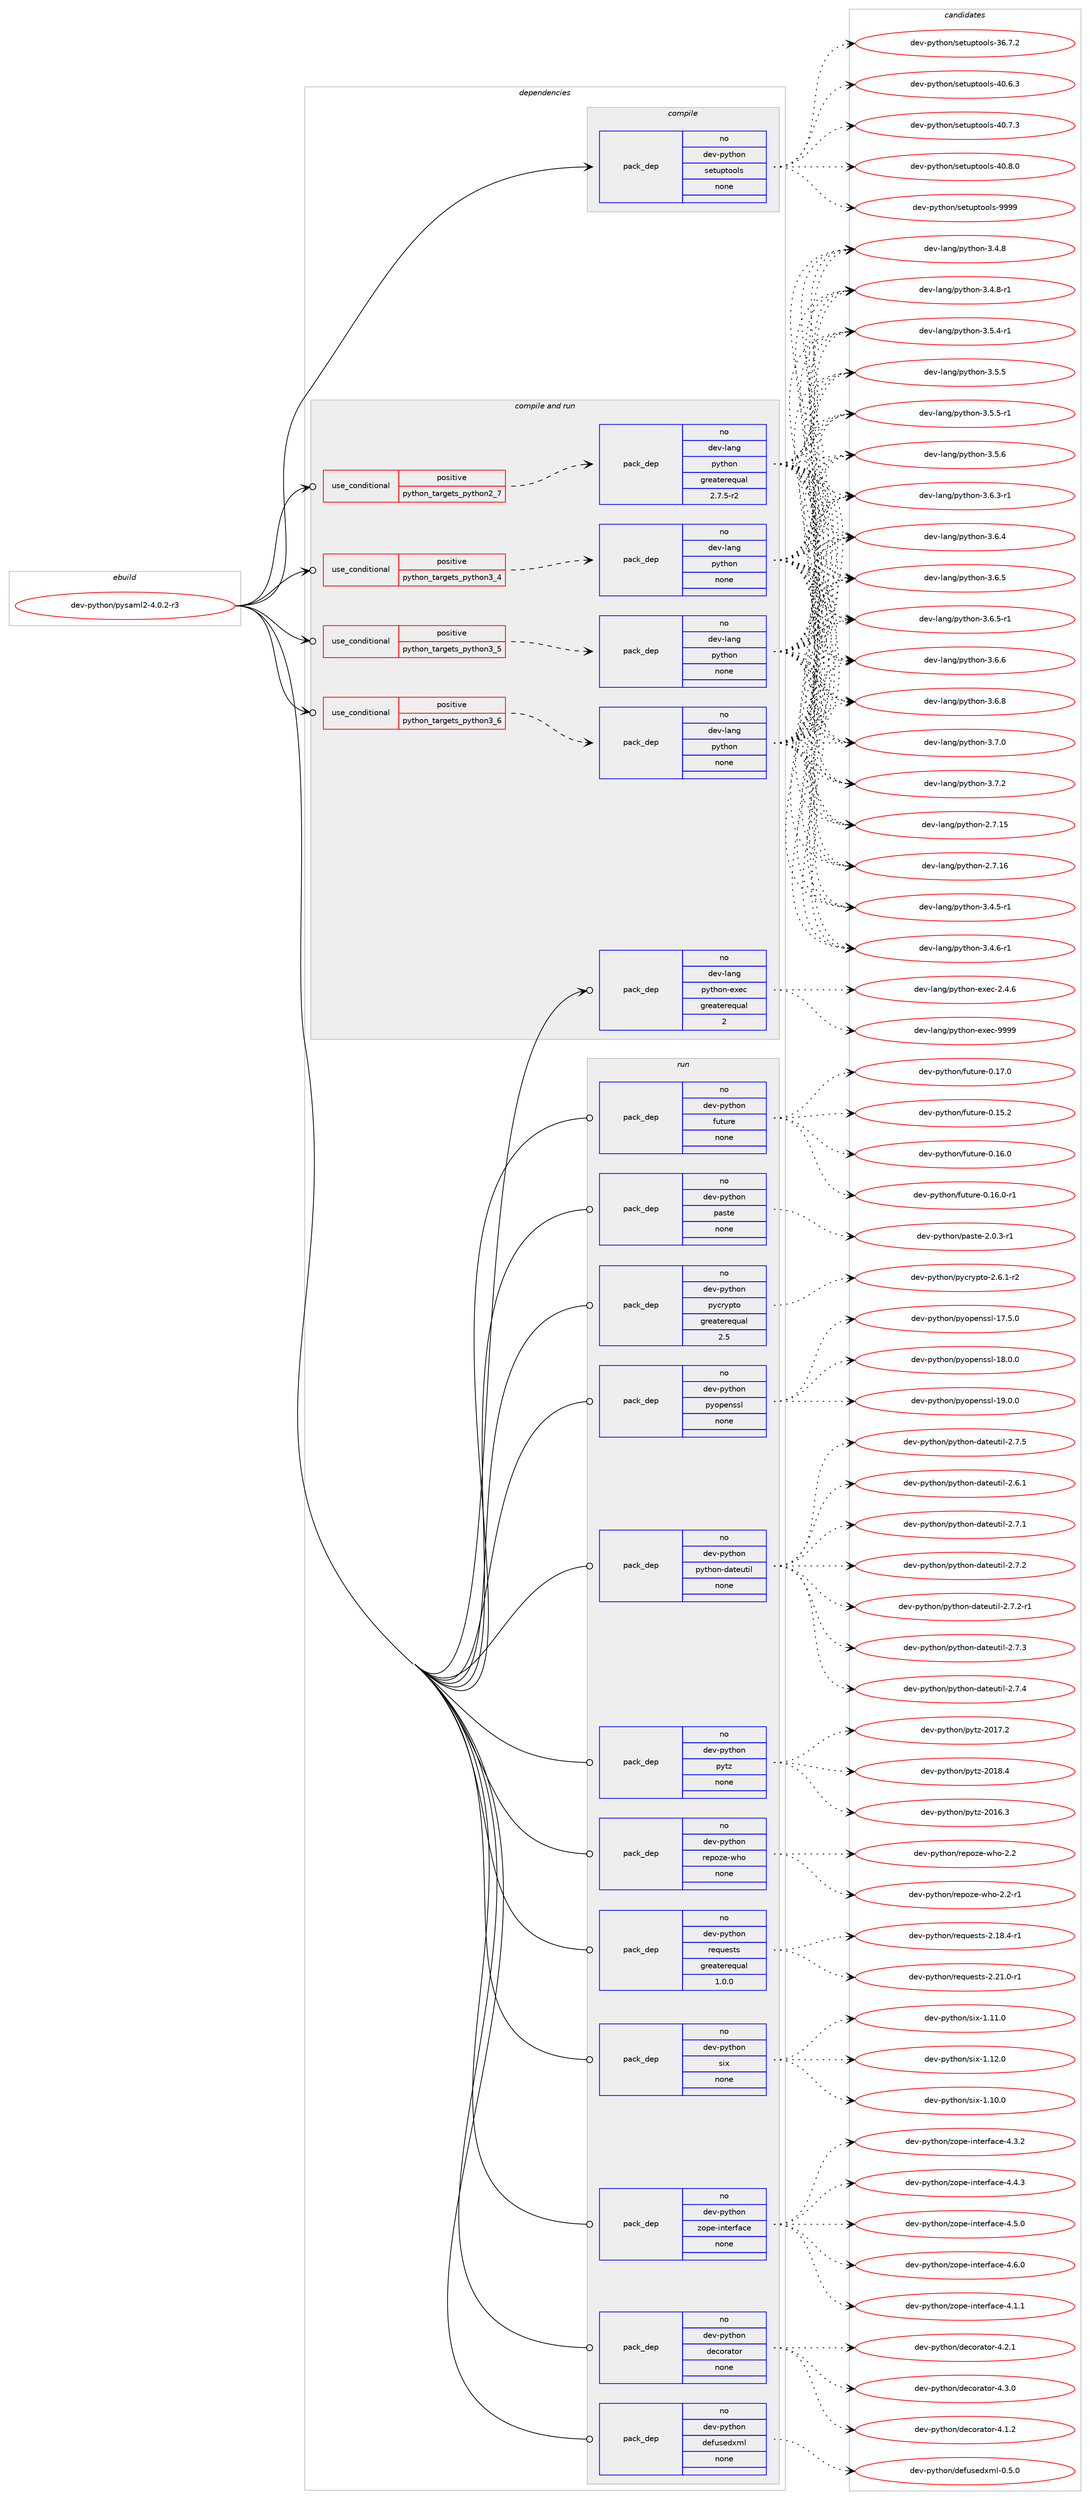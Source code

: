digraph prolog {

# *************
# Graph options
# *************

newrank=true;
concentrate=true;
compound=true;
graph [rankdir=LR,fontname=Helvetica,fontsize=10,ranksep=1.5];#, ranksep=2.5, nodesep=0.2];
edge  [arrowhead=vee];
node  [fontname=Helvetica,fontsize=10];

# **********
# The ebuild
# **********

subgraph cluster_leftcol {
color=gray;
rank=same;
label=<<i>ebuild</i>>;
id [label="dev-python/pysaml2-4.0.2-r3", color=red, width=4, href="../dev-python/pysaml2-4.0.2-r3.svg"];
}

# ****************
# The dependencies
# ****************

subgraph cluster_midcol {
color=gray;
label=<<i>dependencies</i>>;
subgraph cluster_compile {
fillcolor="#eeeeee";
style=filled;
label=<<i>compile</i>>;
subgraph pack1027052 {
dependency1432126 [label=<<TABLE BORDER="0" CELLBORDER="1" CELLSPACING="0" CELLPADDING="4" WIDTH="220"><TR><TD ROWSPAN="6" CELLPADDING="30">pack_dep</TD></TR><TR><TD WIDTH="110">no</TD></TR><TR><TD>dev-python</TD></TR><TR><TD>setuptools</TD></TR><TR><TD>none</TD></TR><TR><TD></TD></TR></TABLE>>, shape=none, color=blue];
}
id:e -> dependency1432126:w [weight=20,style="solid",arrowhead="vee"];
}
subgraph cluster_compileandrun {
fillcolor="#eeeeee";
style=filled;
label=<<i>compile and run</i>>;
subgraph cond381734 {
dependency1432127 [label=<<TABLE BORDER="0" CELLBORDER="1" CELLSPACING="0" CELLPADDING="4"><TR><TD ROWSPAN="3" CELLPADDING="10">use_conditional</TD></TR><TR><TD>positive</TD></TR><TR><TD>python_targets_python2_7</TD></TR></TABLE>>, shape=none, color=red];
subgraph pack1027053 {
dependency1432128 [label=<<TABLE BORDER="0" CELLBORDER="1" CELLSPACING="0" CELLPADDING="4" WIDTH="220"><TR><TD ROWSPAN="6" CELLPADDING="30">pack_dep</TD></TR><TR><TD WIDTH="110">no</TD></TR><TR><TD>dev-lang</TD></TR><TR><TD>python</TD></TR><TR><TD>greaterequal</TD></TR><TR><TD>2.7.5-r2</TD></TR></TABLE>>, shape=none, color=blue];
}
dependency1432127:e -> dependency1432128:w [weight=20,style="dashed",arrowhead="vee"];
}
id:e -> dependency1432127:w [weight=20,style="solid",arrowhead="odotvee"];
subgraph cond381735 {
dependency1432129 [label=<<TABLE BORDER="0" CELLBORDER="1" CELLSPACING="0" CELLPADDING="4"><TR><TD ROWSPAN="3" CELLPADDING="10">use_conditional</TD></TR><TR><TD>positive</TD></TR><TR><TD>python_targets_python3_4</TD></TR></TABLE>>, shape=none, color=red];
subgraph pack1027054 {
dependency1432130 [label=<<TABLE BORDER="0" CELLBORDER="1" CELLSPACING="0" CELLPADDING="4" WIDTH="220"><TR><TD ROWSPAN="6" CELLPADDING="30">pack_dep</TD></TR><TR><TD WIDTH="110">no</TD></TR><TR><TD>dev-lang</TD></TR><TR><TD>python</TD></TR><TR><TD>none</TD></TR><TR><TD></TD></TR></TABLE>>, shape=none, color=blue];
}
dependency1432129:e -> dependency1432130:w [weight=20,style="dashed",arrowhead="vee"];
}
id:e -> dependency1432129:w [weight=20,style="solid",arrowhead="odotvee"];
subgraph cond381736 {
dependency1432131 [label=<<TABLE BORDER="0" CELLBORDER="1" CELLSPACING="0" CELLPADDING="4"><TR><TD ROWSPAN="3" CELLPADDING="10">use_conditional</TD></TR><TR><TD>positive</TD></TR><TR><TD>python_targets_python3_5</TD></TR></TABLE>>, shape=none, color=red];
subgraph pack1027055 {
dependency1432132 [label=<<TABLE BORDER="0" CELLBORDER="1" CELLSPACING="0" CELLPADDING="4" WIDTH="220"><TR><TD ROWSPAN="6" CELLPADDING="30">pack_dep</TD></TR><TR><TD WIDTH="110">no</TD></TR><TR><TD>dev-lang</TD></TR><TR><TD>python</TD></TR><TR><TD>none</TD></TR><TR><TD></TD></TR></TABLE>>, shape=none, color=blue];
}
dependency1432131:e -> dependency1432132:w [weight=20,style="dashed",arrowhead="vee"];
}
id:e -> dependency1432131:w [weight=20,style="solid",arrowhead="odotvee"];
subgraph cond381737 {
dependency1432133 [label=<<TABLE BORDER="0" CELLBORDER="1" CELLSPACING="0" CELLPADDING="4"><TR><TD ROWSPAN="3" CELLPADDING="10">use_conditional</TD></TR><TR><TD>positive</TD></TR><TR><TD>python_targets_python3_6</TD></TR></TABLE>>, shape=none, color=red];
subgraph pack1027056 {
dependency1432134 [label=<<TABLE BORDER="0" CELLBORDER="1" CELLSPACING="0" CELLPADDING="4" WIDTH="220"><TR><TD ROWSPAN="6" CELLPADDING="30">pack_dep</TD></TR><TR><TD WIDTH="110">no</TD></TR><TR><TD>dev-lang</TD></TR><TR><TD>python</TD></TR><TR><TD>none</TD></TR><TR><TD></TD></TR></TABLE>>, shape=none, color=blue];
}
dependency1432133:e -> dependency1432134:w [weight=20,style="dashed",arrowhead="vee"];
}
id:e -> dependency1432133:w [weight=20,style="solid",arrowhead="odotvee"];
subgraph pack1027057 {
dependency1432135 [label=<<TABLE BORDER="0" CELLBORDER="1" CELLSPACING="0" CELLPADDING="4" WIDTH="220"><TR><TD ROWSPAN="6" CELLPADDING="30">pack_dep</TD></TR><TR><TD WIDTH="110">no</TD></TR><TR><TD>dev-lang</TD></TR><TR><TD>python-exec</TD></TR><TR><TD>greaterequal</TD></TR><TR><TD>2</TD></TR></TABLE>>, shape=none, color=blue];
}
id:e -> dependency1432135:w [weight=20,style="solid",arrowhead="odotvee"];
}
subgraph cluster_run {
fillcolor="#eeeeee";
style=filled;
label=<<i>run</i>>;
subgraph pack1027058 {
dependency1432136 [label=<<TABLE BORDER="0" CELLBORDER="1" CELLSPACING="0" CELLPADDING="4" WIDTH="220"><TR><TD ROWSPAN="6" CELLPADDING="30">pack_dep</TD></TR><TR><TD WIDTH="110">no</TD></TR><TR><TD>dev-python</TD></TR><TR><TD>decorator</TD></TR><TR><TD>none</TD></TR><TR><TD></TD></TR></TABLE>>, shape=none, color=blue];
}
id:e -> dependency1432136:w [weight=20,style="solid",arrowhead="odot"];
subgraph pack1027059 {
dependency1432137 [label=<<TABLE BORDER="0" CELLBORDER="1" CELLSPACING="0" CELLPADDING="4" WIDTH="220"><TR><TD ROWSPAN="6" CELLPADDING="30">pack_dep</TD></TR><TR><TD WIDTH="110">no</TD></TR><TR><TD>dev-python</TD></TR><TR><TD>defusedxml</TD></TR><TR><TD>none</TD></TR><TR><TD></TD></TR></TABLE>>, shape=none, color=blue];
}
id:e -> dependency1432137:w [weight=20,style="solid",arrowhead="odot"];
subgraph pack1027060 {
dependency1432138 [label=<<TABLE BORDER="0" CELLBORDER="1" CELLSPACING="0" CELLPADDING="4" WIDTH="220"><TR><TD ROWSPAN="6" CELLPADDING="30">pack_dep</TD></TR><TR><TD WIDTH="110">no</TD></TR><TR><TD>dev-python</TD></TR><TR><TD>future</TD></TR><TR><TD>none</TD></TR><TR><TD></TD></TR></TABLE>>, shape=none, color=blue];
}
id:e -> dependency1432138:w [weight=20,style="solid",arrowhead="odot"];
subgraph pack1027061 {
dependency1432139 [label=<<TABLE BORDER="0" CELLBORDER="1" CELLSPACING="0" CELLPADDING="4" WIDTH="220"><TR><TD ROWSPAN="6" CELLPADDING="30">pack_dep</TD></TR><TR><TD WIDTH="110">no</TD></TR><TR><TD>dev-python</TD></TR><TR><TD>paste</TD></TR><TR><TD>none</TD></TR><TR><TD></TD></TR></TABLE>>, shape=none, color=blue];
}
id:e -> dependency1432139:w [weight=20,style="solid",arrowhead="odot"];
subgraph pack1027062 {
dependency1432140 [label=<<TABLE BORDER="0" CELLBORDER="1" CELLSPACING="0" CELLPADDING="4" WIDTH="220"><TR><TD ROWSPAN="6" CELLPADDING="30">pack_dep</TD></TR><TR><TD WIDTH="110">no</TD></TR><TR><TD>dev-python</TD></TR><TR><TD>pycrypto</TD></TR><TR><TD>greaterequal</TD></TR><TR><TD>2.5</TD></TR></TABLE>>, shape=none, color=blue];
}
id:e -> dependency1432140:w [weight=20,style="solid",arrowhead="odot"];
subgraph pack1027063 {
dependency1432141 [label=<<TABLE BORDER="0" CELLBORDER="1" CELLSPACING="0" CELLPADDING="4" WIDTH="220"><TR><TD ROWSPAN="6" CELLPADDING="30">pack_dep</TD></TR><TR><TD WIDTH="110">no</TD></TR><TR><TD>dev-python</TD></TR><TR><TD>pyopenssl</TD></TR><TR><TD>none</TD></TR><TR><TD></TD></TR></TABLE>>, shape=none, color=blue];
}
id:e -> dependency1432141:w [weight=20,style="solid",arrowhead="odot"];
subgraph pack1027064 {
dependency1432142 [label=<<TABLE BORDER="0" CELLBORDER="1" CELLSPACING="0" CELLPADDING="4" WIDTH="220"><TR><TD ROWSPAN="6" CELLPADDING="30">pack_dep</TD></TR><TR><TD WIDTH="110">no</TD></TR><TR><TD>dev-python</TD></TR><TR><TD>python-dateutil</TD></TR><TR><TD>none</TD></TR><TR><TD></TD></TR></TABLE>>, shape=none, color=blue];
}
id:e -> dependency1432142:w [weight=20,style="solid",arrowhead="odot"];
subgraph pack1027065 {
dependency1432143 [label=<<TABLE BORDER="0" CELLBORDER="1" CELLSPACING="0" CELLPADDING="4" WIDTH="220"><TR><TD ROWSPAN="6" CELLPADDING="30">pack_dep</TD></TR><TR><TD WIDTH="110">no</TD></TR><TR><TD>dev-python</TD></TR><TR><TD>pytz</TD></TR><TR><TD>none</TD></TR><TR><TD></TD></TR></TABLE>>, shape=none, color=blue];
}
id:e -> dependency1432143:w [weight=20,style="solid",arrowhead="odot"];
subgraph pack1027066 {
dependency1432144 [label=<<TABLE BORDER="0" CELLBORDER="1" CELLSPACING="0" CELLPADDING="4" WIDTH="220"><TR><TD ROWSPAN="6" CELLPADDING="30">pack_dep</TD></TR><TR><TD WIDTH="110">no</TD></TR><TR><TD>dev-python</TD></TR><TR><TD>repoze-who</TD></TR><TR><TD>none</TD></TR><TR><TD></TD></TR></TABLE>>, shape=none, color=blue];
}
id:e -> dependency1432144:w [weight=20,style="solid",arrowhead="odot"];
subgraph pack1027067 {
dependency1432145 [label=<<TABLE BORDER="0" CELLBORDER="1" CELLSPACING="0" CELLPADDING="4" WIDTH="220"><TR><TD ROWSPAN="6" CELLPADDING="30">pack_dep</TD></TR><TR><TD WIDTH="110">no</TD></TR><TR><TD>dev-python</TD></TR><TR><TD>requests</TD></TR><TR><TD>greaterequal</TD></TR><TR><TD>1.0.0</TD></TR></TABLE>>, shape=none, color=blue];
}
id:e -> dependency1432145:w [weight=20,style="solid",arrowhead="odot"];
subgraph pack1027068 {
dependency1432146 [label=<<TABLE BORDER="0" CELLBORDER="1" CELLSPACING="0" CELLPADDING="4" WIDTH="220"><TR><TD ROWSPAN="6" CELLPADDING="30">pack_dep</TD></TR><TR><TD WIDTH="110">no</TD></TR><TR><TD>dev-python</TD></TR><TR><TD>six</TD></TR><TR><TD>none</TD></TR><TR><TD></TD></TR></TABLE>>, shape=none, color=blue];
}
id:e -> dependency1432146:w [weight=20,style="solid",arrowhead="odot"];
subgraph pack1027069 {
dependency1432147 [label=<<TABLE BORDER="0" CELLBORDER="1" CELLSPACING="0" CELLPADDING="4" WIDTH="220"><TR><TD ROWSPAN="6" CELLPADDING="30">pack_dep</TD></TR><TR><TD WIDTH="110">no</TD></TR><TR><TD>dev-python</TD></TR><TR><TD>zope-interface</TD></TR><TR><TD>none</TD></TR><TR><TD></TD></TR></TABLE>>, shape=none, color=blue];
}
id:e -> dependency1432147:w [weight=20,style="solid",arrowhead="odot"];
}
}

# **************
# The candidates
# **************

subgraph cluster_choices {
rank=same;
color=gray;
label=<<i>candidates</i>>;

subgraph choice1027052 {
color=black;
nodesep=1;
choice100101118451121211161041111104711510111611711211611111110811545515446554650 [label="dev-python/setuptools-36.7.2", color=red, width=4,href="../dev-python/setuptools-36.7.2.svg"];
choice100101118451121211161041111104711510111611711211611111110811545524846544651 [label="dev-python/setuptools-40.6.3", color=red, width=4,href="../dev-python/setuptools-40.6.3.svg"];
choice100101118451121211161041111104711510111611711211611111110811545524846554651 [label="dev-python/setuptools-40.7.3", color=red, width=4,href="../dev-python/setuptools-40.7.3.svg"];
choice100101118451121211161041111104711510111611711211611111110811545524846564648 [label="dev-python/setuptools-40.8.0", color=red, width=4,href="../dev-python/setuptools-40.8.0.svg"];
choice10010111845112121116104111110471151011161171121161111111081154557575757 [label="dev-python/setuptools-9999", color=red, width=4,href="../dev-python/setuptools-9999.svg"];
dependency1432126:e -> choice100101118451121211161041111104711510111611711211611111110811545515446554650:w [style=dotted,weight="100"];
dependency1432126:e -> choice100101118451121211161041111104711510111611711211611111110811545524846544651:w [style=dotted,weight="100"];
dependency1432126:e -> choice100101118451121211161041111104711510111611711211611111110811545524846554651:w [style=dotted,weight="100"];
dependency1432126:e -> choice100101118451121211161041111104711510111611711211611111110811545524846564648:w [style=dotted,weight="100"];
dependency1432126:e -> choice10010111845112121116104111110471151011161171121161111111081154557575757:w [style=dotted,weight="100"];
}
subgraph choice1027053 {
color=black;
nodesep=1;
choice10010111845108971101034711212111610411111045504655464953 [label="dev-lang/python-2.7.15", color=red, width=4,href="../dev-lang/python-2.7.15.svg"];
choice10010111845108971101034711212111610411111045504655464954 [label="dev-lang/python-2.7.16", color=red, width=4,href="../dev-lang/python-2.7.16.svg"];
choice1001011184510897110103471121211161041111104551465246534511449 [label="dev-lang/python-3.4.5-r1", color=red, width=4,href="../dev-lang/python-3.4.5-r1.svg"];
choice1001011184510897110103471121211161041111104551465246544511449 [label="dev-lang/python-3.4.6-r1", color=red, width=4,href="../dev-lang/python-3.4.6-r1.svg"];
choice100101118451089711010347112121116104111110455146524656 [label="dev-lang/python-3.4.8", color=red, width=4,href="../dev-lang/python-3.4.8.svg"];
choice1001011184510897110103471121211161041111104551465246564511449 [label="dev-lang/python-3.4.8-r1", color=red, width=4,href="../dev-lang/python-3.4.8-r1.svg"];
choice1001011184510897110103471121211161041111104551465346524511449 [label="dev-lang/python-3.5.4-r1", color=red, width=4,href="../dev-lang/python-3.5.4-r1.svg"];
choice100101118451089711010347112121116104111110455146534653 [label="dev-lang/python-3.5.5", color=red, width=4,href="../dev-lang/python-3.5.5.svg"];
choice1001011184510897110103471121211161041111104551465346534511449 [label="dev-lang/python-3.5.5-r1", color=red, width=4,href="../dev-lang/python-3.5.5-r1.svg"];
choice100101118451089711010347112121116104111110455146534654 [label="dev-lang/python-3.5.6", color=red, width=4,href="../dev-lang/python-3.5.6.svg"];
choice1001011184510897110103471121211161041111104551465446514511449 [label="dev-lang/python-3.6.3-r1", color=red, width=4,href="../dev-lang/python-3.6.3-r1.svg"];
choice100101118451089711010347112121116104111110455146544652 [label="dev-lang/python-3.6.4", color=red, width=4,href="../dev-lang/python-3.6.4.svg"];
choice100101118451089711010347112121116104111110455146544653 [label="dev-lang/python-3.6.5", color=red, width=4,href="../dev-lang/python-3.6.5.svg"];
choice1001011184510897110103471121211161041111104551465446534511449 [label="dev-lang/python-3.6.5-r1", color=red, width=4,href="../dev-lang/python-3.6.5-r1.svg"];
choice100101118451089711010347112121116104111110455146544654 [label="dev-lang/python-3.6.6", color=red, width=4,href="../dev-lang/python-3.6.6.svg"];
choice100101118451089711010347112121116104111110455146544656 [label="dev-lang/python-3.6.8", color=red, width=4,href="../dev-lang/python-3.6.8.svg"];
choice100101118451089711010347112121116104111110455146554648 [label="dev-lang/python-3.7.0", color=red, width=4,href="../dev-lang/python-3.7.0.svg"];
choice100101118451089711010347112121116104111110455146554650 [label="dev-lang/python-3.7.2", color=red, width=4,href="../dev-lang/python-3.7.2.svg"];
dependency1432128:e -> choice10010111845108971101034711212111610411111045504655464953:w [style=dotted,weight="100"];
dependency1432128:e -> choice10010111845108971101034711212111610411111045504655464954:w [style=dotted,weight="100"];
dependency1432128:e -> choice1001011184510897110103471121211161041111104551465246534511449:w [style=dotted,weight="100"];
dependency1432128:e -> choice1001011184510897110103471121211161041111104551465246544511449:w [style=dotted,weight="100"];
dependency1432128:e -> choice100101118451089711010347112121116104111110455146524656:w [style=dotted,weight="100"];
dependency1432128:e -> choice1001011184510897110103471121211161041111104551465246564511449:w [style=dotted,weight="100"];
dependency1432128:e -> choice1001011184510897110103471121211161041111104551465346524511449:w [style=dotted,weight="100"];
dependency1432128:e -> choice100101118451089711010347112121116104111110455146534653:w [style=dotted,weight="100"];
dependency1432128:e -> choice1001011184510897110103471121211161041111104551465346534511449:w [style=dotted,weight="100"];
dependency1432128:e -> choice100101118451089711010347112121116104111110455146534654:w [style=dotted,weight="100"];
dependency1432128:e -> choice1001011184510897110103471121211161041111104551465446514511449:w [style=dotted,weight="100"];
dependency1432128:e -> choice100101118451089711010347112121116104111110455146544652:w [style=dotted,weight="100"];
dependency1432128:e -> choice100101118451089711010347112121116104111110455146544653:w [style=dotted,weight="100"];
dependency1432128:e -> choice1001011184510897110103471121211161041111104551465446534511449:w [style=dotted,weight="100"];
dependency1432128:e -> choice100101118451089711010347112121116104111110455146544654:w [style=dotted,weight="100"];
dependency1432128:e -> choice100101118451089711010347112121116104111110455146544656:w [style=dotted,weight="100"];
dependency1432128:e -> choice100101118451089711010347112121116104111110455146554648:w [style=dotted,weight="100"];
dependency1432128:e -> choice100101118451089711010347112121116104111110455146554650:w [style=dotted,weight="100"];
}
subgraph choice1027054 {
color=black;
nodesep=1;
choice10010111845108971101034711212111610411111045504655464953 [label="dev-lang/python-2.7.15", color=red, width=4,href="../dev-lang/python-2.7.15.svg"];
choice10010111845108971101034711212111610411111045504655464954 [label="dev-lang/python-2.7.16", color=red, width=4,href="../dev-lang/python-2.7.16.svg"];
choice1001011184510897110103471121211161041111104551465246534511449 [label="dev-lang/python-3.4.5-r1", color=red, width=4,href="../dev-lang/python-3.4.5-r1.svg"];
choice1001011184510897110103471121211161041111104551465246544511449 [label="dev-lang/python-3.4.6-r1", color=red, width=4,href="../dev-lang/python-3.4.6-r1.svg"];
choice100101118451089711010347112121116104111110455146524656 [label="dev-lang/python-3.4.8", color=red, width=4,href="../dev-lang/python-3.4.8.svg"];
choice1001011184510897110103471121211161041111104551465246564511449 [label="dev-lang/python-3.4.8-r1", color=red, width=4,href="../dev-lang/python-3.4.8-r1.svg"];
choice1001011184510897110103471121211161041111104551465346524511449 [label="dev-lang/python-3.5.4-r1", color=red, width=4,href="../dev-lang/python-3.5.4-r1.svg"];
choice100101118451089711010347112121116104111110455146534653 [label="dev-lang/python-3.5.5", color=red, width=4,href="../dev-lang/python-3.5.5.svg"];
choice1001011184510897110103471121211161041111104551465346534511449 [label="dev-lang/python-3.5.5-r1", color=red, width=4,href="../dev-lang/python-3.5.5-r1.svg"];
choice100101118451089711010347112121116104111110455146534654 [label="dev-lang/python-3.5.6", color=red, width=4,href="../dev-lang/python-3.5.6.svg"];
choice1001011184510897110103471121211161041111104551465446514511449 [label="dev-lang/python-3.6.3-r1", color=red, width=4,href="../dev-lang/python-3.6.3-r1.svg"];
choice100101118451089711010347112121116104111110455146544652 [label="dev-lang/python-3.6.4", color=red, width=4,href="../dev-lang/python-3.6.4.svg"];
choice100101118451089711010347112121116104111110455146544653 [label="dev-lang/python-3.6.5", color=red, width=4,href="../dev-lang/python-3.6.5.svg"];
choice1001011184510897110103471121211161041111104551465446534511449 [label="dev-lang/python-3.6.5-r1", color=red, width=4,href="../dev-lang/python-3.6.5-r1.svg"];
choice100101118451089711010347112121116104111110455146544654 [label="dev-lang/python-3.6.6", color=red, width=4,href="../dev-lang/python-3.6.6.svg"];
choice100101118451089711010347112121116104111110455146544656 [label="dev-lang/python-3.6.8", color=red, width=4,href="../dev-lang/python-3.6.8.svg"];
choice100101118451089711010347112121116104111110455146554648 [label="dev-lang/python-3.7.0", color=red, width=4,href="../dev-lang/python-3.7.0.svg"];
choice100101118451089711010347112121116104111110455146554650 [label="dev-lang/python-3.7.2", color=red, width=4,href="../dev-lang/python-3.7.2.svg"];
dependency1432130:e -> choice10010111845108971101034711212111610411111045504655464953:w [style=dotted,weight="100"];
dependency1432130:e -> choice10010111845108971101034711212111610411111045504655464954:w [style=dotted,weight="100"];
dependency1432130:e -> choice1001011184510897110103471121211161041111104551465246534511449:w [style=dotted,weight="100"];
dependency1432130:e -> choice1001011184510897110103471121211161041111104551465246544511449:w [style=dotted,weight="100"];
dependency1432130:e -> choice100101118451089711010347112121116104111110455146524656:w [style=dotted,weight="100"];
dependency1432130:e -> choice1001011184510897110103471121211161041111104551465246564511449:w [style=dotted,weight="100"];
dependency1432130:e -> choice1001011184510897110103471121211161041111104551465346524511449:w [style=dotted,weight="100"];
dependency1432130:e -> choice100101118451089711010347112121116104111110455146534653:w [style=dotted,weight="100"];
dependency1432130:e -> choice1001011184510897110103471121211161041111104551465346534511449:w [style=dotted,weight="100"];
dependency1432130:e -> choice100101118451089711010347112121116104111110455146534654:w [style=dotted,weight="100"];
dependency1432130:e -> choice1001011184510897110103471121211161041111104551465446514511449:w [style=dotted,weight="100"];
dependency1432130:e -> choice100101118451089711010347112121116104111110455146544652:w [style=dotted,weight="100"];
dependency1432130:e -> choice100101118451089711010347112121116104111110455146544653:w [style=dotted,weight="100"];
dependency1432130:e -> choice1001011184510897110103471121211161041111104551465446534511449:w [style=dotted,weight="100"];
dependency1432130:e -> choice100101118451089711010347112121116104111110455146544654:w [style=dotted,weight="100"];
dependency1432130:e -> choice100101118451089711010347112121116104111110455146544656:w [style=dotted,weight="100"];
dependency1432130:e -> choice100101118451089711010347112121116104111110455146554648:w [style=dotted,weight="100"];
dependency1432130:e -> choice100101118451089711010347112121116104111110455146554650:w [style=dotted,weight="100"];
}
subgraph choice1027055 {
color=black;
nodesep=1;
choice10010111845108971101034711212111610411111045504655464953 [label="dev-lang/python-2.7.15", color=red, width=4,href="../dev-lang/python-2.7.15.svg"];
choice10010111845108971101034711212111610411111045504655464954 [label="dev-lang/python-2.7.16", color=red, width=4,href="../dev-lang/python-2.7.16.svg"];
choice1001011184510897110103471121211161041111104551465246534511449 [label="dev-lang/python-3.4.5-r1", color=red, width=4,href="../dev-lang/python-3.4.5-r1.svg"];
choice1001011184510897110103471121211161041111104551465246544511449 [label="dev-lang/python-3.4.6-r1", color=red, width=4,href="../dev-lang/python-3.4.6-r1.svg"];
choice100101118451089711010347112121116104111110455146524656 [label="dev-lang/python-3.4.8", color=red, width=4,href="../dev-lang/python-3.4.8.svg"];
choice1001011184510897110103471121211161041111104551465246564511449 [label="dev-lang/python-3.4.8-r1", color=red, width=4,href="../dev-lang/python-3.4.8-r1.svg"];
choice1001011184510897110103471121211161041111104551465346524511449 [label="dev-lang/python-3.5.4-r1", color=red, width=4,href="../dev-lang/python-3.5.4-r1.svg"];
choice100101118451089711010347112121116104111110455146534653 [label="dev-lang/python-3.5.5", color=red, width=4,href="../dev-lang/python-3.5.5.svg"];
choice1001011184510897110103471121211161041111104551465346534511449 [label="dev-lang/python-3.5.5-r1", color=red, width=4,href="../dev-lang/python-3.5.5-r1.svg"];
choice100101118451089711010347112121116104111110455146534654 [label="dev-lang/python-3.5.6", color=red, width=4,href="../dev-lang/python-3.5.6.svg"];
choice1001011184510897110103471121211161041111104551465446514511449 [label="dev-lang/python-3.6.3-r1", color=red, width=4,href="../dev-lang/python-3.6.3-r1.svg"];
choice100101118451089711010347112121116104111110455146544652 [label="dev-lang/python-3.6.4", color=red, width=4,href="../dev-lang/python-3.6.4.svg"];
choice100101118451089711010347112121116104111110455146544653 [label="dev-lang/python-3.6.5", color=red, width=4,href="../dev-lang/python-3.6.5.svg"];
choice1001011184510897110103471121211161041111104551465446534511449 [label="dev-lang/python-3.6.5-r1", color=red, width=4,href="../dev-lang/python-3.6.5-r1.svg"];
choice100101118451089711010347112121116104111110455146544654 [label="dev-lang/python-3.6.6", color=red, width=4,href="../dev-lang/python-3.6.6.svg"];
choice100101118451089711010347112121116104111110455146544656 [label="dev-lang/python-3.6.8", color=red, width=4,href="../dev-lang/python-3.6.8.svg"];
choice100101118451089711010347112121116104111110455146554648 [label="dev-lang/python-3.7.0", color=red, width=4,href="../dev-lang/python-3.7.0.svg"];
choice100101118451089711010347112121116104111110455146554650 [label="dev-lang/python-3.7.2", color=red, width=4,href="../dev-lang/python-3.7.2.svg"];
dependency1432132:e -> choice10010111845108971101034711212111610411111045504655464953:w [style=dotted,weight="100"];
dependency1432132:e -> choice10010111845108971101034711212111610411111045504655464954:w [style=dotted,weight="100"];
dependency1432132:e -> choice1001011184510897110103471121211161041111104551465246534511449:w [style=dotted,weight="100"];
dependency1432132:e -> choice1001011184510897110103471121211161041111104551465246544511449:w [style=dotted,weight="100"];
dependency1432132:e -> choice100101118451089711010347112121116104111110455146524656:w [style=dotted,weight="100"];
dependency1432132:e -> choice1001011184510897110103471121211161041111104551465246564511449:w [style=dotted,weight="100"];
dependency1432132:e -> choice1001011184510897110103471121211161041111104551465346524511449:w [style=dotted,weight="100"];
dependency1432132:e -> choice100101118451089711010347112121116104111110455146534653:w [style=dotted,weight="100"];
dependency1432132:e -> choice1001011184510897110103471121211161041111104551465346534511449:w [style=dotted,weight="100"];
dependency1432132:e -> choice100101118451089711010347112121116104111110455146534654:w [style=dotted,weight="100"];
dependency1432132:e -> choice1001011184510897110103471121211161041111104551465446514511449:w [style=dotted,weight="100"];
dependency1432132:e -> choice100101118451089711010347112121116104111110455146544652:w [style=dotted,weight="100"];
dependency1432132:e -> choice100101118451089711010347112121116104111110455146544653:w [style=dotted,weight="100"];
dependency1432132:e -> choice1001011184510897110103471121211161041111104551465446534511449:w [style=dotted,weight="100"];
dependency1432132:e -> choice100101118451089711010347112121116104111110455146544654:w [style=dotted,weight="100"];
dependency1432132:e -> choice100101118451089711010347112121116104111110455146544656:w [style=dotted,weight="100"];
dependency1432132:e -> choice100101118451089711010347112121116104111110455146554648:w [style=dotted,weight="100"];
dependency1432132:e -> choice100101118451089711010347112121116104111110455146554650:w [style=dotted,weight="100"];
}
subgraph choice1027056 {
color=black;
nodesep=1;
choice10010111845108971101034711212111610411111045504655464953 [label="dev-lang/python-2.7.15", color=red, width=4,href="../dev-lang/python-2.7.15.svg"];
choice10010111845108971101034711212111610411111045504655464954 [label="dev-lang/python-2.7.16", color=red, width=4,href="../dev-lang/python-2.7.16.svg"];
choice1001011184510897110103471121211161041111104551465246534511449 [label="dev-lang/python-3.4.5-r1", color=red, width=4,href="../dev-lang/python-3.4.5-r1.svg"];
choice1001011184510897110103471121211161041111104551465246544511449 [label="dev-lang/python-3.4.6-r1", color=red, width=4,href="../dev-lang/python-3.4.6-r1.svg"];
choice100101118451089711010347112121116104111110455146524656 [label="dev-lang/python-3.4.8", color=red, width=4,href="../dev-lang/python-3.4.8.svg"];
choice1001011184510897110103471121211161041111104551465246564511449 [label="dev-lang/python-3.4.8-r1", color=red, width=4,href="../dev-lang/python-3.4.8-r1.svg"];
choice1001011184510897110103471121211161041111104551465346524511449 [label="dev-lang/python-3.5.4-r1", color=red, width=4,href="../dev-lang/python-3.5.4-r1.svg"];
choice100101118451089711010347112121116104111110455146534653 [label="dev-lang/python-3.5.5", color=red, width=4,href="../dev-lang/python-3.5.5.svg"];
choice1001011184510897110103471121211161041111104551465346534511449 [label="dev-lang/python-3.5.5-r1", color=red, width=4,href="../dev-lang/python-3.5.5-r1.svg"];
choice100101118451089711010347112121116104111110455146534654 [label="dev-lang/python-3.5.6", color=red, width=4,href="../dev-lang/python-3.5.6.svg"];
choice1001011184510897110103471121211161041111104551465446514511449 [label="dev-lang/python-3.6.3-r1", color=red, width=4,href="../dev-lang/python-3.6.3-r1.svg"];
choice100101118451089711010347112121116104111110455146544652 [label="dev-lang/python-3.6.4", color=red, width=4,href="../dev-lang/python-3.6.4.svg"];
choice100101118451089711010347112121116104111110455146544653 [label="dev-lang/python-3.6.5", color=red, width=4,href="../dev-lang/python-3.6.5.svg"];
choice1001011184510897110103471121211161041111104551465446534511449 [label="dev-lang/python-3.6.5-r1", color=red, width=4,href="../dev-lang/python-3.6.5-r1.svg"];
choice100101118451089711010347112121116104111110455146544654 [label="dev-lang/python-3.6.6", color=red, width=4,href="../dev-lang/python-3.6.6.svg"];
choice100101118451089711010347112121116104111110455146544656 [label="dev-lang/python-3.6.8", color=red, width=4,href="../dev-lang/python-3.6.8.svg"];
choice100101118451089711010347112121116104111110455146554648 [label="dev-lang/python-3.7.0", color=red, width=4,href="../dev-lang/python-3.7.0.svg"];
choice100101118451089711010347112121116104111110455146554650 [label="dev-lang/python-3.7.2", color=red, width=4,href="../dev-lang/python-3.7.2.svg"];
dependency1432134:e -> choice10010111845108971101034711212111610411111045504655464953:w [style=dotted,weight="100"];
dependency1432134:e -> choice10010111845108971101034711212111610411111045504655464954:w [style=dotted,weight="100"];
dependency1432134:e -> choice1001011184510897110103471121211161041111104551465246534511449:w [style=dotted,weight="100"];
dependency1432134:e -> choice1001011184510897110103471121211161041111104551465246544511449:w [style=dotted,weight="100"];
dependency1432134:e -> choice100101118451089711010347112121116104111110455146524656:w [style=dotted,weight="100"];
dependency1432134:e -> choice1001011184510897110103471121211161041111104551465246564511449:w [style=dotted,weight="100"];
dependency1432134:e -> choice1001011184510897110103471121211161041111104551465346524511449:w [style=dotted,weight="100"];
dependency1432134:e -> choice100101118451089711010347112121116104111110455146534653:w [style=dotted,weight="100"];
dependency1432134:e -> choice1001011184510897110103471121211161041111104551465346534511449:w [style=dotted,weight="100"];
dependency1432134:e -> choice100101118451089711010347112121116104111110455146534654:w [style=dotted,weight="100"];
dependency1432134:e -> choice1001011184510897110103471121211161041111104551465446514511449:w [style=dotted,weight="100"];
dependency1432134:e -> choice100101118451089711010347112121116104111110455146544652:w [style=dotted,weight="100"];
dependency1432134:e -> choice100101118451089711010347112121116104111110455146544653:w [style=dotted,weight="100"];
dependency1432134:e -> choice1001011184510897110103471121211161041111104551465446534511449:w [style=dotted,weight="100"];
dependency1432134:e -> choice100101118451089711010347112121116104111110455146544654:w [style=dotted,weight="100"];
dependency1432134:e -> choice100101118451089711010347112121116104111110455146544656:w [style=dotted,weight="100"];
dependency1432134:e -> choice100101118451089711010347112121116104111110455146554648:w [style=dotted,weight="100"];
dependency1432134:e -> choice100101118451089711010347112121116104111110455146554650:w [style=dotted,weight="100"];
}
subgraph choice1027057 {
color=black;
nodesep=1;
choice1001011184510897110103471121211161041111104510112010199455046524654 [label="dev-lang/python-exec-2.4.6", color=red, width=4,href="../dev-lang/python-exec-2.4.6.svg"];
choice10010111845108971101034711212111610411111045101120101994557575757 [label="dev-lang/python-exec-9999", color=red, width=4,href="../dev-lang/python-exec-9999.svg"];
dependency1432135:e -> choice1001011184510897110103471121211161041111104510112010199455046524654:w [style=dotted,weight="100"];
dependency1432135:e -> choice10010111845108971101034711212111610411111045101120101994557575757:w [style=dotted,weight="100"];
}
subgraph choice1027058 {
color=black;
nodesep=1;
choice10010111845112121116104111110471001019911111497116111114455246494650 [label="dev-python/decorator-4.1.2", color=red, width=4,href="../dev-python/decorator-4.1.2.svg"];
choice10010111845112121116104111110471001019911111497116111114455246504649 [label="dev-python/decorator-4.2.1", color=red, width=4,href="../dev-python/decorator-4.2.1.svg"];
choice10010111845112121116104111110471001019911111497116111114455246514648 [label="dev-python/decorator-4.3.0", color=red, width=4,href="../dev-python/decorator-4.3.0.svg"];
dependency1432136:e -> choice10010111845112121116104111110471001019911111497116111114455246494650:w [style=dotted,weight="100"];
dependency1432136:e -> choice10010111845112121116104111110471001019911111497116111114455246504649:w [style=dotted,weight="100"];
dependency1432136:e -> choice10010111845112121116104111110471001019911111497116111114455246514648:w [style=dotted,weight="100"];
}
subgraph choice1027059 {
color=black;
nodesep=1;
choice1001011184511212111610411111047100101102117115101100120109108454846534648 [label="dev-python/defusedxml-0.5.0", color=red, width=4,href="../dev-python/defusedxml-0.5.0.svg"];
dependency1432137:e -> choice1001011184511212111610411111047100101102117115101100120109108454846534648:w [style=dotted,weight="100"];
}
subgraph choice1027060 {
color=black;
nodesep=1;
choice100101118451121211161041111104710211711611711410145484649534650 [label="dev-python/future-0.15.2", color=red, width=4,href="../dev-python/future-0.15.2.svg"];
choice100101118451121211161041111104710211711611711410145484649544648 [label="dev-python/future-0.16.0", color=red, width=4,href="../dev-python/future-0.16.0.svg"];
choice1001011184511212111610411111047102117116117114101454846495446484511449 [label="dev-python/future-0.16.0-r1", color=red, width=4,href="../dev-python/future-0.16.0-r1.svg"];
choice100101118451121211161041111104710211711611711410145484649554648 [label="dev-python/future-0.17.0", color=red, width=4,href="../dev-python/future-0.17.0.svg"];
dependency1432138:e -> choice100101118451121211161041111104710211711611711410145484649534650:w [style=dotted,weight="100"];
dependency1432138:e -> choice100101118451121211161041111104710211711611711410145484649544648:w [style=dotted,weight="100"];
dependency1432138:e -> choice1001011184511212111610411111047102117116117114101454846495446484511449:w [style=dotted,weight="100"];
dependency1432138:e -> choice100101118451121211161041111104710211711611711410145484649554648:w [style=dotted,weight="100"];
}
subgraph choice1027061 {
color=black;
nodesep=1;
choice1001011184511212111610411111047112971151161014550464846514511449 [label="dev-python/paste-2.0.3-r1", color=red, width=4,href="../dev-python/paste-2.0.3-r1.svg"];
dependency1432139:e -> choice1001011184511212111610411111047112971151161014550464846514511449:w [style=dotted,weight="100"];
}
subgraph choice1027062 {
color=black;
nodesep=1;
choice1001011184511212111610411111047112121991141211121161114550465446494511450 [label="dev-python/pycrypto-2.6.1-r2", color=red, width=4,href="../dev-python/pycrypto-2.6.1-r2.svg"];
dependency1432140:e -> choice1001011184511212111610411111047112121991141211121161114550465446494511450:w [style=dotted,weight="100"];
}
subgraph choice1027063 {
color=black;
nodesep=1;
choice100101118451121211161041111104711212111111210111011511510845495546534648 [label="dev-python/pyopenssl-17.5.0", color=red, width=4,href="../dev-python/pyopenssl-17.5.0.svg"];
choice100101118451121211161041111104711212111111210111011511510845495646484648 [label="dev-python/pyopenssl-18.0.0", color=red, width=4,href="../dev-python/pyopenssl-18.0.0.svg"];
choice100101118451121211161041111104711212111111210111011511510845495746484648 [label="dev-python/pyopenssl-19.0.0", color=red, width=4,href="../dev-python/pyopenssl-19.0.0.svg"];
dependency1432141:e -> choice100101118451121211161041111104711212111111210111011511510845495546534648:w [style=dotted,weight="100"];
dependency1432141:e -> choice100101118451121211161041111104711212111111210111011511510845495646484648:w [style=dotted,weight="100"];
dependency1432141:e -> choice100101118451121211161041111104711212111111210111011511510845495746484648:w [style=dotted,weight="100"];
}
subgraph choice1027064 {
color=black;
nodesep=1;
choice10010111845112121116104111110471121211161041111104510097116101117116105108455046544649 [label="dev-python/python-dateutil-2.6.1", color=red, width=4,href="../dev-python/python-dateutil-2.6.1.svg"];
choice10010111845112121116104111110471121211161041111104510097116101117116105108455046554649 [label="dev-python/python-dateutil-2.7.1", color=red, width=4,href="../dev-python/python-dateutil-2.7.1.svg"];
choice10010111845112121116104111110471121211161041111104510097116101117116105108455046554650 [label="dev-python/python-dateutil-2.7.2", color=red, width=4,href="../dev-python/python-dateutil-2.7.2.svg"];
choice100101118451121211161041111104711212111610411111045100971161011171161051084550465546504511449 [label="dev-python/python-dateutil-2.7.2-r1", color=red, width=4,href="../dev-python/python-dateutil-2.7.2-r1.svg"];
choice10010111845112121116104111110471121211161041111104510097116101117116105108455046554651 [label="dev-python/python-dateutil-2.7.3", color=red, width=4,href="../dev-python/python-dateutil-2.7.3.svg"];
choice10010111845112121116104111110471121211161041111104510097116101117116105108455046554652 [label="dev-python/python-dateutil-2.7.4", color=red, width=4,href="../dev-python/python-dateutil-2.7.4.svg"];
choice10010111845112121116104111110471121211161041111104510097116101117116105108455046554653 [label="dev-python/python-dateutil-2.7.5", color=red, width=4,href="../dev-python/python-dateutil-2.7.5.svg"];
dependency1432142:e -> choice10010111845112121116104111110471121211161041111104510097116101117116105108455046544649:w [style=dotted,weight="100"];
dependency1432142:e -> choice10010111845112121116104111110471121211161041111104510097116101117116105108455046554649:w [style=dotted,weight="100"];
dependency1432142:e -> choice10010111845112121116104111110471121211161041111104510097116101117116105108455046554650:w [style=dotted,weight="100"];
dependency1432142:e -> choice100101118451121211161041111104711212111610411111045100971161011171161051084550465546504511449:w [style=dotted,weight="100"];
dependency1432142:e -> choice10010111845112121116104111110471121211161041111104510097116101117116105108455046554651:w [style=dotted,weight="100"];
dependency1432142:e -> choice10010111845112121116104111110471121211161041111104510097116101117116105108455046554652:w [style=dotted,weight="100"];
dependency1432142:e -> choice10010111845112121116104111110471121211161041111104510097116101117116105108455046554653:w [style=dotted,weight="100"];
}
subgraph choice1027065 {
color=black;
nodesep=1;
choice100101118451121211161041111104711212111612245504849544651 [label="dev-python/pytz-2016.3", color=red, width=4,href="../dev-python/pytz-2016.3.svg"];
choice100101118451121211161041111104711212111612245504849554650 [label="dev-python/pytz-2017.2", color=red, width=4,href="../dev-python/pytz-2017.2.svg"];
choice100101118451121211161041111104711212111612245504849564652 [label="dev-python/pytz-2018.4", color=red, width=4,href="../dev-python/pytz-2018.4.svg"];
dependency1432143:e -> choice100101118451121211161041111104711212111612245504849544651:w [style=dotted,weight="100"];
dependency1432143:e -> choice100101118451121211161041111104711212111612245504849554650:w [style=dotted,weight="100"];
dependency1432143:e -> choice100101118451121211161041111104711212111612245504849564652:w [style=dotted,weight="100"];
}
subgraph choice1027066 {
color=black;
nodesep=1;
choice10010111845112121116104111110471141011121111221014511910411145504650 [label="dev-python/repoze-who-2.2", color=red, width=4,href="../dev-python/repoze-who-2.2.svg"];
choice100101118451121211161041111104711410111211112210145119104111455046504511449 [label="dev-python/repoze-who-2.2-r1", color=red, width=4,href="../dev-python/repoze-who-2.2-r1.svg"];
dependency1432144:e -> choice10010111845112121116104111110471141011121111221014511910411145504650:w [style=dotted,weight="100"];
dependency1432144:e -> choice100101118451121211161041111104711410111211112210145119104111455046504511449:w [style=dotted,weight="100"];
}
subgraph choice1027067 {
color=black;
nodesep=1;
choice1001011184511212111610411111047114101113117101115116115455046495646524511449 [label="dev-python/requests-2.18.4-r1", color=red, width=4,href="../dev-python/requests-2.18.4-r1.svg"];
choice1001011184511212111610411111047114101113117101115116115455046504946484511449 [label="dev-python/requests-2.21.0-r1", color=red, width=4,href="../dev-python/requests-2.21.0-r1.svg"];
dependency1432145:e -> choice1001011184511212111610411111047114101113117101115116115455046495646524511449:w [style=dotted,weight="100"];
dependency1432145:e -> choice1001011184511212111610411111047114101113117101115116115455046504946484511449:w [style=dotted,weight="100"];
}
subgraph choice1027068 {
color=black;
nodesep=1;
choice100101118451121211161041111104711510512045494649484648 [label="dev-python/six-1.10.0", color=red, width=4,href="../dev-python/six-1.10.0.svg"];
choice100101118451121211161041111104711510512045494649494648 [label="dev-python/six-1.11.0", color=red, width=4,href="../dev-python/six-1.11.0.svg"];
choice100101118451121211161041111104711510512045494649504648 [label="dev-python/six-1.12.0", color=red, width=4,href="../dev-python/six-1.12.0.svg"];
dependency1432146:e -> choice100101118451121211161041111104711510512045494649484648:w [style=dotted,weight="100"];
dependency1432146:e -> choice100101118451121211161041111104711510512045494649494648:w [style=dotted,weight="100"];
dependency1432146:e -> choice100101118451121211161041111104711510512045494649504648:w [style=dotted,weight="100"];
}
subgraph choice1027069 {
color=black;
nodesep=1;
choice1001011184511212111610411111047122111112101451051101161011141029799101455246494649 [label="dev-python/zope-interface-4.1.1", color=red, width=4,href="../dev-python/zope-interface-4.1.1.svg"];
choice1001011184511212111610411111047122111112101451051101161011141029799101455246514650 [label="dev-python/zope-interface-4.3.2", color=red, width=4,href="../dev-python/zope-interface-4.3.2.svg"];
choice1001011184511212111610411111047122111112101451051101161011141029799101455246524651 [label="dev-python/zope-interface-4.4.3", color=red, width=4,href="../dev-python/zope-interface-4.4.3.svg"];
choice1001011184511212111610411111047122111112101451051101161011141029799101455246534648 [label="dev-python/zope-interface-4.5.0", color=red, width=4,href="../dev-python/zope-interface-4.5.0.svg"];
choice1001011184511212111610411111047122111112101451051101161011141029799101455246544648 [label="dev-python/zope-interface-4.6.0", color=red, width=4,href="../dev-python/zope-interface-4.6.0.svg"];
dependency1432147:e -> choice1001011184511212111610411111047122111112101451051101161011141029799101455246494649:w [style=dotted,weight="100"];
dependency1432147:e -> choice1001011184511212111610411111047122111112101451051101161011141029799101455246514650:w [style=dotted,weight="100"];
dependency1432147:e -> choice1001011184511212111610411111047122111112101451051101161011141029799101455246524651:w [style=dotted,weight="100"];
dependency1432147:e -> choice1001011184511212111610411111047122111112101451051101161011141029799101455246534648:w [style=dotted,weight="100"];
dependency1432147:e -> choice1001011184511212111610411111047122111112101451051101161011141029799101455246544648:w [style=dotted,weight="100"];
}
}

}
